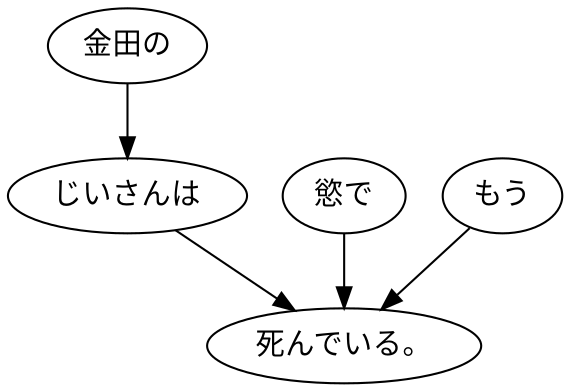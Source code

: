 digraph graph9112 {
	node0 [label="金田の"];
	node1 [label="じいさんは"];
	node2 [label="慾で"];
	node3 [label="もう"];
	node4 [label="死んでいる。"];
	node0 -> node1;
	node1 -> node4;
	node2 -> node4;
	node3 -> node4;
}
